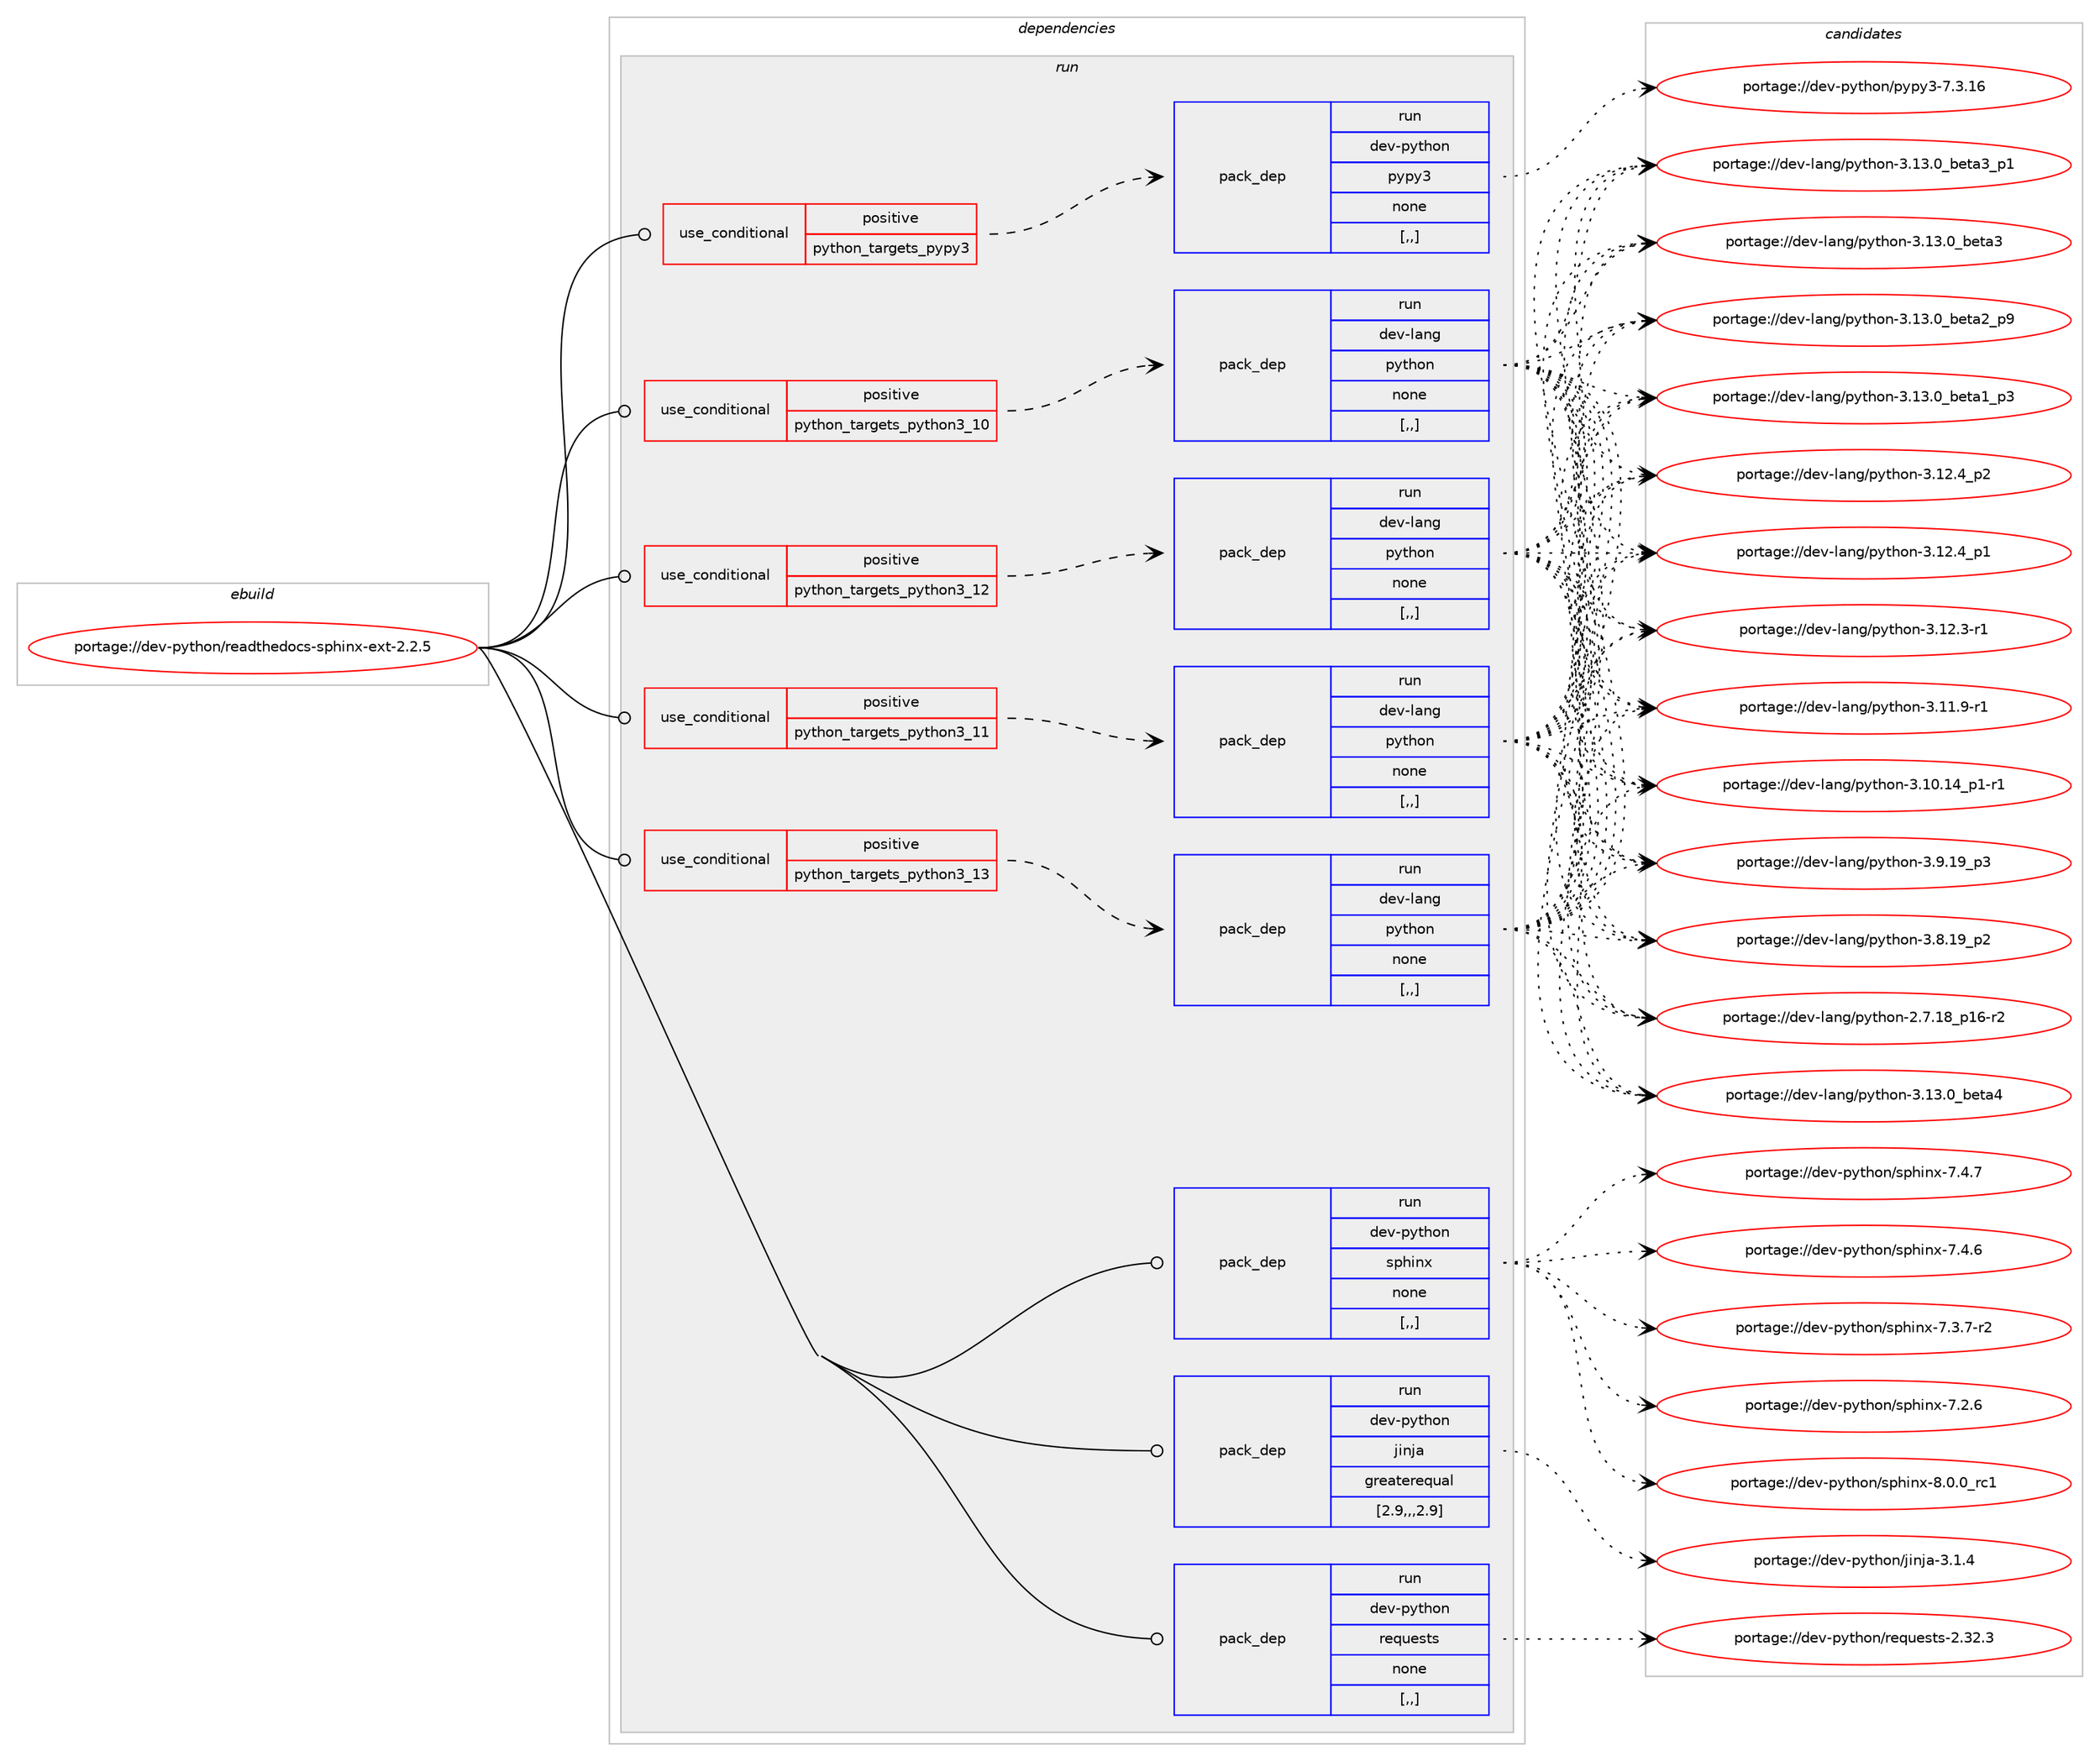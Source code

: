 digraph prolog {

# *************
# Graph options
# *************

newrank=true;
concentrate=true;
compound=true;
graph [rankdir=LR,fontname=Helvetica,fontsize=10,ranksep=1.5];#, ranksep=2.5, nodesep=0.2];
edge  [arrowhead=vee];
node  [fontname=Helvetica,fontsize=10];

# **********
# The ebuild
# **********

subgraph cluster_leftcol {
color=gray;
label=<<i>ebuild</i>>;
id [label="portage://dev-python/readthedocs-sphinx-ext-2.2.5", color=red, width=4, href="../dev-python/readthedocs-sphinx-ext-2.2.5.svg"];
}

# ****************
# The dependencies
# ****************

subgraph cluster_midcol {
color=gray;
label=<<i>dependencies</i>>;
subgraph cluster_compile {
fillcolor="#eeeeee";
style=filled;
label=<<i>compile</i>>;
}
subgraph cluster_compileandrun {
fillcolor="#eeeeee";
style=filled;
label=<<i>compile and run</i>>;
}
subgraph cluster_run {
fillcolor="#eeeeee";
style=filled;
label=<<i>run</i>>;
subgraph cond38919 {
dependency161808 [label=<<TABLE BORDER="0" CELLBORDER="1" CELLSPACING="0" CELLPADDING="4"><TR><TD ROWSPAN="3" CELLPADDING="10">use_conditional</TD></TR><TR><TD>positive</TD></TR><TR><TD>python_targets_pypy3</TD></TR></TABLE>>, shape=none, color=red];
subgraph pack121617 {
dependency161809 [label=<<TABLE BORDER="0" CELLBORDER="1" CELLSPACING="0" CELLPADDING="4" WIDTH="220"><TR><TD ROWSPAN="6" CELLPADDING="30">pack_dep</TD></TR><TR><TD WIDTH="110">run</TD></TR><TR><TD>dev-python</TD></TR><TR><TD>pypy3</TD></TR><TR><TD>none</TD></TR><TR><TD>[,,]</TD></TR></TABLE>>, shape=none, color=blue];
}
dependency161808:e -> dependency161809:w [weight=20,style="dashed",arrowhead="vee"];
}
id:e -> dependency161808:w [weight=20,style="solid",arrowhead="odot"];
subgraph cond38920 {
dependency161810 [label=<<TABLE BORDER="0" CELLBORDER="1" CELLSPACING="0" CELLPADDING="4"><TR><TD ROWSPAN="3" CELLPADDING="10">use_conditional</TD></TR><TR><TD>positive</TD></TR><TR><TD>python_targets_python3_10</TD></TR></TABLE>>, shape=none, color=red];
subgraph pack121618 {
dependency161811 [label=<<TABLE BORDER="0" CELLBORDER="1" CELLSPACING="0" CELLPADDING="4" WIDTH="220"><TR><TD ROWSPAN="6" CELLPADDING="30">pack_dep</TD></TR><TR><TD WIDTH="110">run</TD></TR><TR><TD>dev-lang</TD></TR><TR><TD>python</TD></TR><TR><TD>none</TD></TR><TR><TD>[,,]</TD></TR></TABLE>>, shape=none, color=blue];
}
dependency161810:e -> dependency161811:w [weight=20,style="dashed",arrowhead="vee"];
}
id:e -> dependency161810:w [weight=20,style="solid",arrowhead="odot"];
subgraph cond38921 {
dependency161812 [label=<<TABLE BORDER="0" CELLBORDER="1" CELLSPACING="0" CELLPADDING="4"><TR><TD ROWSPAN="3" CELLPADDING="10">use_conditional</TD></TR><TR><TD>positive</TD></TR><TR><TD>python_targets_python3_11</TD></TR></TABLE>>, shape=none, color=red];
subgraph pack121619 {
dependency161813 [label=<<TABLE BORDER="0" CELLBORDER="1" CELLSPACING="0" CELLPADDING="4" WIDTH="220"><TR><TD ROWSPAN="6" CELLPADDING="30">pack_dep</TD></TR><TR><TD WIDTH="110">run</TD></TR><TR><TD>dev-lang</TD></TR><TR><TD>python</TD></TR><TR><TD>none</TD></TR><TR><TD>[,,]</TD></TR></TABLE>>, shape=none, color=blue];
}
dependency161812:e -> dependency161813:w [weight=20,style="dashed",arrowhead="vee"];
}
id:e -> dependency161812:w [weight=20,style="solid",arrowhead="odot"];
subgraph cond38922 {
dependency161814 [label=<<TABLE BORDER="0" CELLBORDER="1" CELLSPACING="0" CELLPADDING="4"><TR><TD ROWSPAN="3" CELLPADDING="10">use_conditional</TD></TR><TR><TD>positive</TD></TR><TR><TD>python_targets_python3_12</TD></TR></TABLE>>, shape=none, color=red];
subgraph pack121620 {
dependency161815 [label=<<TABLE BORDER="0" CELLBORDER="1" CELLSPACING="0" CELLPADDING="4" WIDTH="220"><TR><TD ROWSPAN="6" CELLPADDING="30">pack_dep</TD></TR><TR><TD WIDTH="110">run</TD></TR><TR><TD>dev-lang</TD></TR><TR><TD>python</TD></TR><TR><TD>none</TD></TR><TR><TD>[,,]</TD></TR></TABLE>>, shape=none, color=blue];
}
dependency161814:e -> dependency161815:w [weight=20,style="dashed",arrowhead="vee"];
}
id:e -> dependency161814:w [weight=20,style="solid",arrowhead="odot"];
subgraph cond38923 {
dependency161816 [label=<<TABLE BORDER="0" CELLBORDER="1" CELLSPACING="0" CELLPADDING="4"><TR><TD ROWSPAN="3" CELLPADDING="10">use_conditional</TD></TR><TR><TD>positive</TD></TR><TR><TD>python_targets_python3_13</TD></TR></TABLE>>, shape=none, color=red];
subgraph pack121621 {
dependency161817 [label=<<TABLE BORDER="0" CELLBORDER="1" CELLSPACING="0" CELLPADDING="4" WIDTH="220"><TR><TD ROWSPAN="6" CELLPADDING="30">pack_dep</TD></TR><TR><TD WIDTH="110">run</TD></TR><TR><TD>dev-lang</TD></TR><TR><TD>python</TD></TR><TR><TD>none</TD></TR><TR><TD>[,,]</TD></TR></TABLE>>, shape=none, color=blue];
}
dependency161816:e -> dependency161817:w [weight=20,style="dashed",arrowhead="vee"];
}
id:e -> dependency161816:w [weight=20,style="solid",arrowhead="odot"];
subgraph pack121622 {
dependency161818 [label=<<TABLE BORDER="0" CELLBORDER="1" CELLSPACING="0" CELLPADDING="4" WIDTH="220"><TR><TD ROWSPAN="6" CELLPADDING="30">pack_dep</TD></TR><TR><TD WIDTH="110">run</TD></TR><TR><TD>dev-python</TD></TR><TR><TD>jinja</TD></TR><TR><TD>greaterequal</TD></TR><TR><TD>[2.9,,,2.9]</TD></TR></TABLE>>, shape=none, color=blue];
}
id:e -> dependency161818:w [weight=20,style="solid",arrowhead="odot"];
subgraph pack121623 {
dependency161819 [label=<<TABLE BORDER="0" CELLBORDER="1" CELLSPACING="0" CELLPADDING="4" WIDTH="220"><TR><TD ROWSPAN="6" CELLPADDING="30">pack_dep</TD></TR><TR><TD WIDTH="110">run</TD></TR><TR><TD>dev-python</TD></TR><TR><TD>requests</TD></TR><TR><TD>none</TD></TR><TR><TD>[,,]</TD></TR></TABLE>>, shape=none, color=blue];
}
id:e -> dependency161819:w [weight=20,style="solid",arrowhead="odot"];
subgraph pack121624 {
dependency161820 [label=<<TABLE BORDER="0" CELLBORDER="1" CELLSPACING="0" CELLPADDING="4" WIDTH="220"><TR><TD ROWSPAN="6" CELLPADDING="30">pack_dep</TD></TR><TR><TD WIDTH="110">run</TD></TR><TR><TD>dev-python</TD></TR><TR><TD>sphinx</TD></TR><TR><TD>none</TD></TR><TR><TD>[,,]</TD></TR></TABLE>>, shape=none, color=blue];
}
id:e -> dependency161820:w [weight=20,style="solid",arrowhead="odot"];
}
}

# **************
# The candidates
# **************

subgraph cluster_choices {
rank=same;
color=gray;
label=<<i>candidates</i>>;

subgraph choice121617 {
color=black;
nodesep=1;
choice10010111845112121116104111110471121211121215145554651464954 [label="portage://dev-python/pypy3-7.3.16", color=red, width=4,href="../dev-python/pypy3-7.3.16.svg"];
dependency161809:e -> choice10010111845112121116104111110471121211121215145554651464954:w [style=dotted,weight="100"];
}
subgraph choice121618 {
color=black;
nodesep=1;
choice1001011184510897110103471121211161041111104551464951464895981011169752 [label="portage://dev-lang/python-3.13.0_beta4", color=red, width=4,href="../dev-lang/python-3.13.0_beta4.svg"];
choice10010111845108971101034711212111610411111045514649514648959810111697519511249 [label="portage://dev-lang/python-3.13.0_beta3_p1", color=red, width=4,href="../dev-lang/python-3.13.0_beta3_p1.svg"];
choice1001011184510897110103471121211161041111104551464951464895981011169751 [label="portage://dev-lang/python-3.13.0_beta3", color=red, width=4,href="../dev-lang/python-3.13.0_beta3.svg"];
choice10010111845108971101034711212111610411111045514649514648959810111697509511257 [label="portage://dev-lang/python-3.13.0_beta2_p9", color=red, width=4,href="../dev-lang/python-3.13.0_beta2_p9.svg"];
choice10010111845108971101034711212111610411111045514649514648959810111697499511251 [label="portage://dev-lang/python-3.13.0_beta1_p3", color=red, width=4,href="../dev-lang/python-3.13.0_beta1_p3.svg"];
choice100101118451089711010347112121116104111110455146495046529511250 [label="portage://dev-lang/python-3.12.4_p2", color=red, width=4,href="../dev-lang/python-3.12.4_p2.svg"];
choice100101118451089711010347112121116104111110455146495046529511249 [label="portage://dev-lang/python-3.12.4_p1", color=red, width=4,href="../dev-lang/python-3.12.4_p1.svg"];
choice100101118451089711010347112121116104111110455146495046514511449 [label="portage://dev-lang/python-3.12.3-r1", color=red, width=4,href="../dev-lang/python-3.12.3-r1.svg"];
choice100101118451089711010347112121116104111110455146494946574511449 [label="portage://dev-lang/python-3.11.9-r1", color=red, width=4,href="../dev-lang/python-3.11.9-r1.svg"];
choice100101118451089711010347112121116104111110455146494846495295112494511449 [label="portage://dev-lang/python-3.10.14_p1-r1", color=red, width=4,href="../dev-lang/python-3.10.14_p1-r1.svg"];
choice100101118451089711010347112121116104111110455146574649579511251 [label="portage://dev-lang/python-3.9.19_p3", color=red, width=4,href="../dev-lang/python-3.9.19_p3.svg"];
choice100101118451089711010347112121116104111110455146564649579511250 [label="portage://dev-lang/python-3.8.19_p2", color=red, width=4,href="../dev-lang/python-3.8.19_p2.svg"];
choice100101118451089711010347112121116104111110455046554649569511249544511450 [label="portage://dev-lang/python-2.7.18_p16-r2", color=red, width=4,href="../dev-lang/python-2.7.18_p16-r2.svg"];
dependency161811:e -> choice1001011184510897110103471121211161041111104551464951464895981011169752:w [style=dotted,weight="100"];
dependency161811:e -> choice10010111845108971101034711212111610411111045514649514648959810111697519511249:w [style=dotted,weight="100"];
dependency161811:e -> choice1001011184510897110103471121211161041111104551464951464895981011169751:w [style=dotted,weight="100"];
dependency161811:e -> choice10010111845108971101034711212111610411111045514649514648959810111697509511257:w [style=dotted,weight="100"];
dependency161811:e -> choice10010111845108971101034711212111610411111045514649514648959810111697499511251:w [style=dotted,weight="100"];
dependency161811:e -> choice100101118451089711010347112121116104111110455146495046529511250:w [style=dotted,weight="100"];
dependency161811:e -> choice100101118451089711010347112121116104111110455146495046529511249:w [style=dotted,weight="100"];
dependency161811:e -> choice100101118451089711010347112121116104111110455146495046514511449:w [style=dotted,weight="100"];
dependency161811:e -> choice100101118451089711010347112121116104111110455146494946574511449:w [style=dotted,weight="100"];
dependency161811:e -> choice100101118451089711010347112121116104111110455146494846495295112494511449:w [style=dotted,weight="100"];
dependency161811:e -> choice100101118451089711010347112121116104111110455146574649579511251:w [style=dotted,weight="100"];
dependency161811:e -> choice100101118451089711010347112121116104111110455146564649579511250:w [style=dotted,weight="100"];
dependency161811:e -> choice100101118451089711010347112121116104111110455046554649569511249544511450:w [style=dotted,weight="100"];
}
subgraph choice121619 {
color=black;
nodesep=1;
choice1001011184510897110103471121211161041111104551464951464895981011169752 [label="portage://dev-lang/python-3.13.0_beta4", color=red, width=4,href="../dev-lang/python-3.13.0_beta4.svg"];
choice10010111845108971101034711212111610411111045514649514648959810111697519511249 [label="portage://dev-lang/python-3.13.0_beta3_p1", color=red, width=4,href="../dev-lang/python-3.13.0_beta3_p1.svg"];
choice1001011184510897110103471121211161041111104551464951464895981011169751 [label="portage://dev-lang/python-3.13.0_beta3", color=red, width=4,href="../dev-lang/python-3.13.0_beta3.svg"];
choice10010111845108971101034711212111610411111045514649514648959810111697509511257 [label="portage://dev-lang/python-3.13.0_beta2_p9", color=red, width=4,href="../dev-lang/python-3.13.0_beta2_p9.svg"];
choice10010111845108971101034711212111610411111045514649514648959810111697499511251 [label="portage://dev-lang/python-3.13.0_beta1_p3", color=red, width=4,href="../dev-lang/python-3.13.0_beta1_p3.svg"];
choice100101118451089711010347112121116104111110455146495046529511250 [label="portage://dev-lang/python-3.12.4_p2", color=red, width=4,href="../dev-lang/python-3.12.4_p2.svg"];
choice100101118451089711010347112121116104111110455146495046529511249 [label="portage://dev-lang/python-3.12.4_p1", color=red, width=4,href="../dev-lang/python-3.12.4_p1.svg"];
choice100101118451089711010347112121116104111110455146495046514511449 [label="portage://dev-lang/python-3.12.3-r1", color=red, width=4,href="../dev-lang/python-3.12.3-r1.svg"];
choice100101118451089711010347112121116104111110455146494946574511449 [label="portage://dev-lang/python-3.11.9-r1", color=red, width=4,href="../dev-lang/python-3.11.9-r1.svg"];
choice100101118451089711010347112121116104111110455146494846495295112494511449 [label="portage://dev-lang/python-3.10.14_p1-r1", color=red, width=4,href="../dev-lang/python-3.10.14_p1-r1.svg"];
choice100101118451089711010347112121116104111110455146574649579511251 [label="portage://dev-lang/python-3.9.19_p3", color=red, width=4,href="../dev-lang/python-3.9.19_p3.svg"];
choice100101118451089711010347112121116104111110455146564649579511250 [label="portage://dev-lang/python-3.8.19_p2", color=red, width=4,href="../dev-lang/python-3.8.19_p2.svg"];
choice100101118451089711010347112121116104111110455046554649569511249544511450 [label="portage://dev-lang/python-2.7.18_p16-r2", color=red, width=4,href="../dev-lang/python-2.7.18_p16-r2.svg"];
dependency161813:e -> choice1001011184510897110103471121211161041111104551464951464895981011169752:w [style=dotted,weight="100"];
dependency161813:e -> choice10010111845108971101034711212111610411111045514649514648959810111697519511249:w [style=dotted,weight="100"];
dependency161813:e -> choice1001011184510897110103471121211161041111104551464951464895981011169751:w [style=dotted,weight="100"];
dependency161813:e -> choice10010111845108971101034711212111610411111045514649514648959810111697509511257:w [style=dotted,weight="100"];
dependency161813:e -> choice10010111845108971101034711212111610411111045514649514648959810111697499511251:w [style=dotted,weight="100"];
dependency161813:e -> choice100101118451089711010347112121116104111110455146495046529511250:w [style=dotted,weight="100"];
dependency161813:e -> choice100101118451089711010347112121116104111110455146495046529511249:w [style=dotted,weight="100"];
dependency161813:e -> choice100101118451089711010347112121116104111110455146495046514511449:w [style=dotted,weight="100"];
dependency161813:e -> choice100101118451089711010347112121116104111110455146494946574511449:w [style=dotted,weight="100"];
dependency161813:e -> choice100101118451089711010347112121116104111110455146494846495295112494511449:w [style=dotted,weight="100"];
dependency161813:e -> choice100101118451089711010347112121116104111110455146574649579511251:w [style=dotted,weight="100"];
dependency161813:e -> choice100101118451089711010347112121116104111110455146564649579511250:w [style=dotted,weight="100"];
dependency161813:e -> choice100101118451089711010347112121116104111110455046554649569511249544511450:w [style=dotted,weight="100"];
}
subgraph choice121620 {
color=black;
nodesep=1;
choice1001011184510897110103471121211161041111104551464951464895981011169752 [label="portage://dev-lang/python-3.13.0_beta4", color=red, width=4,href="../dev-lang/python-3.13.0_beta4.svg"];
choice10010111845108971101034711212111610411111045514649514648959810111697519511249 [label="portage://dev-lang/python-3.13.0_beta3_p1", color=red, width=4,href="../dev-lang/python-3.13.0_beta3_p1.svg"];
choice1001011184510897110103471121211161041111104551464951464895981011169751 [label="portage://dev-lang/python-3.13.0_beta3", color=red, width=4,href="../dev-lang/python-3.13.0_beta3.svg"];
choice10010111845108971101034711212111610411111045514649514648959810111697509511257 [label="portage://dev-lang/python-3.13.0_beta2_p9", color=red, width=4,href="../dev-lang/python-3.13.0_beta2_p9.svg"];
choice10010111845108971101034711212111610411111045514649514648959810111697499511251 [label="portage://dev-lang/python-3.13.0_beta1_p3", color=red, width=4,href="../dev-lang/python-3.13.0_beta1_p3.svg"];
choice100101118451089711010347112121116104111110455146495046529511250 [label="portage://dev-lang/python-3.12.4_p2", color=red, width=4,href="../dev-lang/python-3.12.4_p2.svg"];
choice100101118451089711010347112121116104111110455146495046529511249 [label="portage://dev-lang/python-3.12.4_p1", color=red, width=4,href="../dev-lang/python-3.12.4_p1.svg"];
choice100101118451089711010347112121116104111110455146495046514511449 [label="portage://dev-lang/python-3.12.3-r1", color=red, width=4,href="../dev-lang/python-3.12.3-r1.svg"];
choice100101118451089711010347112121116104111110455146494946574511449 [label="portage://dev-lang/python-3.11.9-r1", color=red, width=4,href="../dev-lang/python-3.11.9-r1.svg"];
choice100101118451089711010347112121116104111110455146494846495295112494511449 [label="portage://dev-lang/python-3.10.14_p1-r1", color=red, width=4,href="../dev-lang/python-3.10.14_p1-r1.svg"];
choice100101118451089711010347112121116104111110455146574649579511251 [label="portage://dev-lang/python-3.9.19_p3", color=red, width=4,href="../dev-lang/python-3.9.19_p3.svg"];
choice100101118451089711010347112121116104111110455146564649579511250 [label="portage://dev-lang/python-3.8.19_p2", color=red, width=4,href="../dev-lang/python-3.8.19_p2.svg"];
choice100101118451089711010347112121116104111110455046554649569511249544511450 [label="portage://dev-lang/python-2.7.18_p16-r2", color=red, width=4,href="../dev-lang/python-2.7.18_p16-r2.svg"];
dependency161815:e -> choice1001011184510897110103471121211161041111104551464951464895981011169752:w [style=dotted,weight="100"];
dependency161815:e -> choice10010111845108971101034711212111610411111045514649514648959810111697519511249:w [style=dotted,weight="100"];
dependency161815:e -> choice1001011184510897110103471121211161041111104551464951464895981011169751:w [style=dotted,weight="100"];
dependency161815:e -> choice10010111845108971101034711212111610411111045514649514648959810111697509511257:w [style=dotted,weight="100"];
dependency161815:e -> choice10010111845108971101034711212111610411111045514649514648959810111697499511251:w [style=dotted,weight="100"];
dependency161815:e -> choice100101118451089711010347112121116104111110455146495046529511250:w [style=dotted,weight="100"];
dependency161815:e -> choice100101118451089711010347112121116104111110455146495046529511249:w [style=dotted,weight="100"];
dependency161815:e -> choice100101118451089711010347112121116104111110455146495046514511449:w [style=dotted,weight="100"];
dependency161815:e -> choice100101118451089711010347112121116104111110455146494946574511449:w [style=dotted,weight="100"];
dependency161815:e -> choice100101118451089711010347112121116104111110455146494846495295112494511449:w [style=dotted,weight="100"];
dependency161815:e -> choice100101118451089711010347112121116104111110455146574649579511251:w [style=dotted,weight="100"];
dependency161815:e -> choice100101118451089711010347112121116104111110455146564649579511250:w [style=dotted,weight="100"];
dependency161815:e -> choice100101118451089711010347112121116104111110455046554649569511249544511450:w [style=dotted,weight="100"];
}
subgraph choice121621 {
color=black;
nodesep=1;
choice1001011184510897110103471121211161041111104551464951464895981011169752 [label="portage://dev-lang/python-3.13.0_beta4", color=red, width=4,href="../dev-lang/python-3.13.0_beta4.svg"];
choice10010111845108971101034711212111610411111045514649514648959810111697519511249 [label="portage://dev-lang/python-3.13.0_beta3_p1", color=red, width=4,href="../dev-lang/python-3.13.0_beta3_p1.svg"];
choice1001011184510897110103471121211161041111104551464951464895981011169751 [label="portage://dev-lang/python-3.13.0_beta3", color=red, width=4,href="../dev-lang/python-3.13.0_beta3.svg"];
choice10010111845108971101034711212111610411111045514649514648959810111697509511257 [label="portage://dev-lang/python-3.13.0_beta2_p9", color=red, width=4,href="../dev-lang/python-3.13.0_beta2_p9.svg"];
choice10010111845108971101034711212111610411111045514649514648959810111697499511251 [label="portage://dev-lang/python-3.13.0_beta1_p3", color=red, width=4,href="../dev-lang/python-3.13.0_beta1_p3.svg"];
choice100101118451089711010347112121116104111110455146495046529511250 [label="portage://dev-lang/python-3.12.4_p2", color=red, width=4,href="../dev-lang/python-3.12.4_p2.svg"];
choice100101118451089711010347112121116104111110455146495046529511249 [label="portage://dev-lang/python-3.12.4_p1", color=red, width=4,href="../dev-lang/python-3.12.4_p1.svg"];
choice100101118451089711010347112121116104111110455146495046514511449 [label="portage://dev-lang/python-3.12.3-r1", color=red, width=4,href="../dev-lang/python-3.12.3-r1.svg"];
choice100101118451089711010347112121116104111110455146494946574511449 [label="portage://dev-lang/python-3.11.9-r1", color=red, width=4,href="../dev-lang/python-3.11.9-r1.svg"];
choice100101118451089711010347112121116104111110455146494846495295112494511449 [label="portage://dev-lang/python-3.10.14_p1-r1", color=red, width=4,href="../dev-lang/python-3.10.14_p1-r1.svg"];
choice100101118451089711010347112121116104111110455146574649579511251 [label="portage://dev-lang/python-3.9.19_p3", color=red, width=4,href="../dev-lang/python-3.9.19_p3.svg"];
choice100101118451089711010347112121116104111110455146564649579511250 [label="portage://dev-lang/python-3.8.19_p2", color=red, width=4,href="../dev-lang/python-3.8.19_p2.svg"];
choice100101118451089711010347112121116104111110455046554649569511249544511450 [label="portage://dev-lang/python-2.7.18_p16-r2", color=red, width=4,href="../dev-lang/python-2.7.18_p16-r2.svg"];
dependency161817:e -> choice1001011184510897110103471121211161041111104551464951464895981011169752:w [style=dotted,weight="100"];
dependency161817:e -> choice10010111845108971101034711212111610411111045514649514648959810111697519511249:w [style=dotted,weight="100"];
dependency161817:e -> choice1001011184510897110103471121211161041111104551464951464895981011169751:w [style=dotted,weight="100"];
dependency161817:e -> choice10010111845108971101034711212111610411111045514649514648959810111697509511257:w [style=dotted,weight="100"];
dependency161817:e -> choice10010111845108971101034711212111610411111045514649514648959810111697499511251:w [style=dotted,weight="100"];
dependency161817:e -> choice100101118451089711010347112121116104111110455146495046529511250:w [style=dotted,weight="100"];
dependency161817:e -> choice100101118451089711010347112121116104111110455146495046529511249:w [style=dotted,weight="100"];
dependency161817:e -> choice100101118451089711010347112121116104111110455146495046514511449:w [style=dotted,weight="100"];
dependency161817:e -> choice100101118451089711010347112121116104111110455146494946574511449:w [style=dotted,weight="100"];
dependency161817:e -> choice100101118451089711010347112121116104111110455146494846495295112494511449:w [style=dotted,weight="100"];
dependency161817:e -> choice100101118451089711010347112121116104111110455146574649579511251:w [style=dotted,weight="100"];
dependency161817:e -> choice100101118451089711010347112121116104111110455146564649579511250:w [style=dotted,weight="100"];
dependency161817:e -> choice100101118451089711010347112121116104111110455046554649569511249544511450:w [style=dotted,weight="100"];
}
subgraph choice121622 {
color=black;
nodesep=1;
choice100101118451121211161041111104710610511010697455146494652 [label="portage://dev-python/jinja-3.1.4", color=red, width=4,href="../dev-python/jinja-3.1.4.svg"];
dependency161818:e -> choice100101118451121211161041111104710610511010697455146494652:w [style=dotted,weight="100"];
}
subgraph choice121623 {
color=black;
nodesep=1;
choice100101118451121211161041111104711410111311710111511611545504651504651 [label="portage://dev-python/requests-2.32.3", color=red, width=4,href="../dev-python/requests-2.32.3.svg"];
dependency161819:e -> choice100101118451121211161041111104711410111311710111511611545504651504651:w [style=dotted,weight="100"];
}
subgraph choice121624 {
color=black;
nodesep=1;
choice1001011184511212111610411111047115112104105110120455646484648951149949 [label="portage://dev-python/sphinx-8.0.0_rc1", color=red, width=4,href="../dev-python/sphinx-8.0.0_rc1.svg"];
choice1001011184511212111610411111047115112104105110120455546524655 [label="portage://dev-python/sphinx-7.4.7", color=red, width=4,href="../dev-python/sphinx-7.4.7.svg"];
choice1001011184511212111610411111047115112104105110120455546524654 [label="portage://dev-python/sphinx-7.4.6", color=red, width=4,href="../dev-python/sphinx-7.4.6.svg"];
choice10010111845112121116104111110471151121041051101204555465146554511450 [label="portage://dev-python/sphinx-7.3.7-r2", color=red, width=4,href="../dev-python/sphinx-7.3.7-r2.svg"];
choice1001011184511212111610411111047115112104105110120455546504654 [label="portage://dev-python/sphinx-7.2.6", color=red, width=4,href="../dev-python/sphinx-7.2.6.svg"];
dependency161820:e -> choice1001011184511212111610411111047115112104105110120455646484648951149949:w [style=dotted,weight="100"];
dependency161820:e -> choice1001011184511212111610411111047115112104105110120455546524655:w [style=dotted,weight="100"];
dependency161820:e -> choice1001011184511212111610411111047115112104105110120455546524654:w [style=dotted,weight="100"];
dependency161820:e -> choice10010111845112121116104111110471151121041051101204555465146554511450:w [style=dotted,weight="100"];
dependency161820:e -> choice1001011184511212111610411111047115112104105110120455546504654:w [style=dotted,weight="100"];
}
}

}
